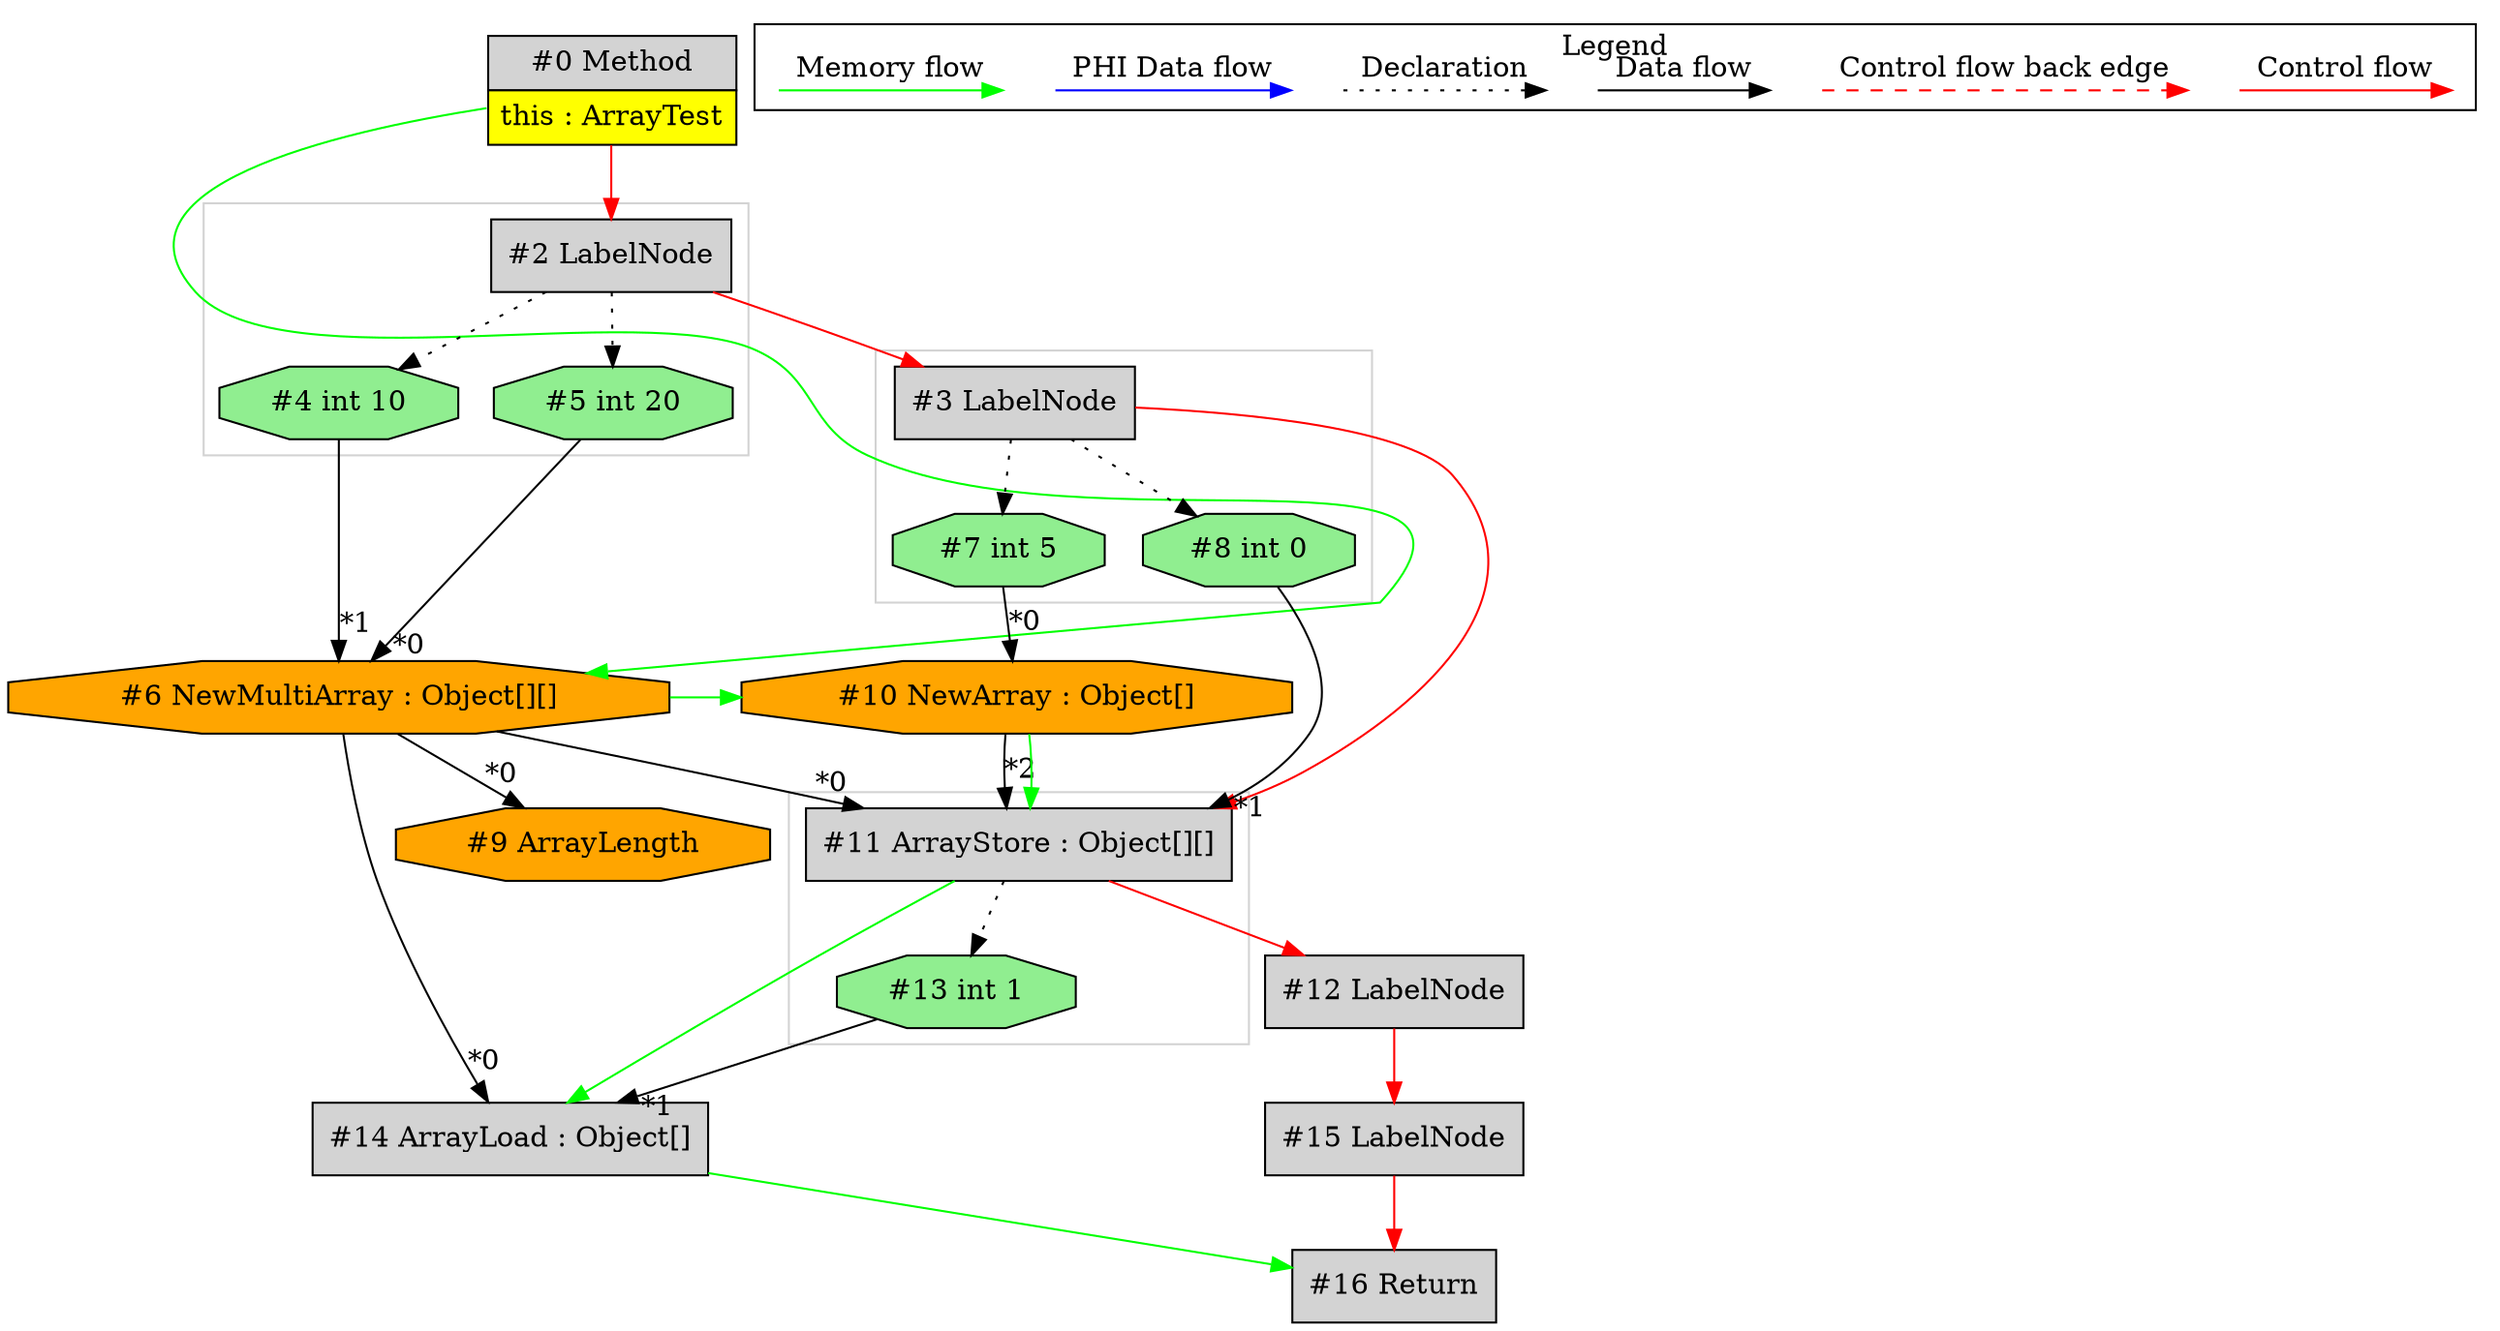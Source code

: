 digraph {
 ordering="in";
 node0[margin="0", label=<<table border="0" cellborder="1" cellspacing="0" cellpadding="5"><tr><td colspan="1">#0 Method</td></tr><tr><td port="prj1" bgcolor="yellow">this : ArrayTest</td></tr></table>>,shape=none, fillcolor=lightgrey, style=filled];
 node6[label="#6 NewMultiArray : Object[][]",shape=octagon, fillcolor=orange, style=filled];
 node5 -> node6[headlabel="*0", labeldistance=2];
 node4 -> node6[headlabel="*1", labeldistance=2];
 node0 -> node6[labeldistance=2, color=green, constraint=false];
 node4[label="#4 int 10",shape=octagon, fillcolor=lightgreen, style=filled];
 node2 -> node4[style=dotted];
 node2[label="#2 LabelNode",shape=box, fillcolor=lightgrey, style=filled];
 node0 -> node2[labeldistance=2, color=red, fontcolor=red];
 node5[label="#5 int 20",shape=octagon, fillcolor=lightgreen, style=filled];
 node2 -> node5[style=dotted];
 node3[label="#3 LabelNode",shape=box, fillcolor=lightgrey, style=filled];
 node2 -> node3[labeldistance=2, color=red, fontcolor=red];
 node8[label="#8 int 0",shape=octagon, fillcolor=lightgreen, style=filled];
 node3 -> node8[style=dotted];
 node11[label="#11 ArrayStore : Object[][]",shape=box, fillcolor=lightgrey, style=filled];
 node6 -> node11[headlabel="*0", labeldistance=2];
 node8 -> node11[headlabel="*1", labeldistance=2];
 node10 -> node11[headlabel="*2", labeldistance=2];
 node10 -> node11[labeldistance=2, color=green, constraint=false];
 node3 -> node11[labeldistance=2, color=red, fontcolor=red];
 node10[label="#10 NewArray : Object[]",shape=octagon, fillcolor=orange, style=filled];
 node7 -> node10[headlabel="*0", labeldistance=2];
 node6 -> node10[labeldistance=2, color=green, constraint=false];
 node7[label="#7 int 5",shape=octagon, fillcolor=lightgreen, style=filled];
 node3 -> node7[style=dotted];
 node13[label="#13 int 1",shape=octagon, fillcolor=lightgreen, style=filled];
 node11 -> node13[style=dotted];
 node14[label="#14 ArrayLoad : Object[]",shape=box, fillcolor=lightgrey, style=filled];
 node6 -> node14[headlabel="*0", labeldistance=2];
 node13 -> node14[headlabel="*1", labeldistance=2];
 node11 -> node14[labeldistance=2, color=green, constraint=false];
 node16[label="#16 Return",shape=box, fillcolor=lightgrey, style=filled];
 node15 -> node16[labeldistance=2, color=red, fontcolor=red];
 node14 -> node16[labeldistance=2, color=green, constraint=false];
 node15[label="#15 LabelNode",shape=box, fillcolor=lightgrey, style=filled];
 node12 -> node15[labeldistance=2, color=red, fontcolor=red];
 node12[label="#12 LabelNode",shape=box, fillcolor=lightgrey, style=filled];
 node11 -> node12[labeldistance=2, color=red, fontcolor=red];
 node9[label="#9 ArrayLength",shape=octagon, fillcolor=orange, style=filled];
 node6 -> node9[headlabel="*0", labeldistance=2];
 subgraph cluster_0 {
  color=lightgray;
  node11;
  node13;
 }
 subgraph cluster_1 {
  color=lightgray;
  node3;
  node7;
  node8;
 }
 subgraph cluster_2 {
  color=lightgray;
  node2;
  node4;
  node5;
 }
 subgraph cluster_000 {
  label = "Legend";
  node [shape=point]
  {
   rank=same;
   c0 [style = invis];
   c1 [style = invis];
   c2 [style = invis];
   c3 [style = invis];
   d0 [style = invis];
   d1 [style = invis];
   d2 [style = invis];
   d3 [style = invis];
   d4 [style = invis];
   d5 [style = invis];
   d6 [style = invis];
   d7 [style = invis];
  }
  c0 -> c1 [label="Control flow", style=solid, color=red]
  c2 -> c3 [label="Control flow back edge", style=dashed, color=red]
  d0 -> d1 [label="Data flow"]
  d2 -> d3 [label="Declaration", style=dotted]
  d4 -> d5 [label="PHI Data flow", color=blue]
  d6 -> d7 [label="Memory flow", color=green]
 }

}
